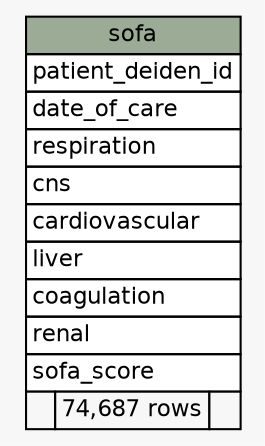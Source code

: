 // dot 2.38.0 on Linux 4.15.0-34-generic
// SchemaSpy rev 590
digraph "sofa" {
  graph [
    rankdir="RL"
    bgcolor="#f7f7f7"
    nodesep="0.18"
    ranksep="0.46"
    fontname="Helvetica"
    fontsize="11"
  ];
  node [
    fontname="Helvetica"
    fontsize="11"
    shape="plaintext"
  ];
  edge [
    arrowsize="0.8"
  ];
  "sofa" [
    label=<
    <TABLE BORDER="0" CELLBORDER="1" CELLSPACING="0" BGCOLOR="#ffffff">
      <TR><TD COLSPAN="3" BGCOLOR="#9bab96" ALIGN="CENTER">sofa</TD></TR>
      <TR><TD PORT="patient_deiden_id" COLSPAN="3" ALIGN="LEFT">patient_deiden_id</TD></TR>
      <TR><TD PORT="date_of_care" COLSPAN="3" ALIGN="LEFT">date_of_care</TD></TR>
      <TR><TD PORT="respiration" COLSPAN="3" ALIGN="LEFT">respiration</TD></TR>
      <TR><TD PORT="cns" COLSPAN="3" ALIGN="LEFT">cns</TD></TR>
      <TR><TD PORT="cardiovascular" COLSPAN="3" ALIGN="LEFT">cardiovascular</TD></TR>
      <TR><TD PORT="liver" COLSPAN="3" ALIGN="LEFT">liver</TD></TR>
      <TR><TD PORT="coagulation" COLSPAN="3" ALIGN="LEFT">coagulation</TD></TR>
      <TR><TD PORT="renal" COLSPAN="3" ALIGN="LEFT">renal</TD></TR>
      <TR><TD PORT="sofa_score" COLSPAN="3" ALIGN="LEFT">sofa_score</TD></TR>
      <TR><TD ALIGN="LEFT" BGCOLOR="#f7f7f7">  </TD><TD ALIGN="RIGHT" BGCOLOR="#f7f7f7">74,687 rows</TD><TD ALIGN="RIGHT" BGCOLOR="#f7f7f7">  </TD></TR>
    </TABLE>>
    URL="tables/sofa.html"
    tooltip="sofa"
  ];
}
